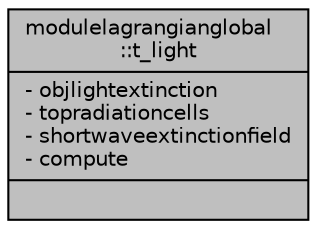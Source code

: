 digraph "modulelagrangianglobal::t_light"
{
 // LATEX_PDF_SIZE
  edge [fontname="Helvetica",fontsize="10",labelfontname="Helvetica",labelfontsize="10"];
  node [fontname="Helvetica",fontsize="10",shape=record];
  Node1 [label="{modulelagrangianglobal\l::t_light\n|- objlightextinction\l- topradiationcells\l- shortwaveextinctionfield\l- compute\l|}",height=0.2,width=0.4,color="black", fillcolor="grey75", style="filled", fontcolor="black",tooltip=" "];
}

